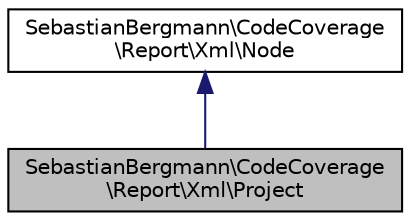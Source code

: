 digraph "SebastianBergmann\CodeCoverage\Report\Xml\Project"
{
  edge [fontname="Helvetica",fontsize="10",labelfontname="Helvetica",labelfontsize="10"];
  node [fontname="Helvetica",fontsize="10",shape=record];
  Node2 [label="SebastianBergmann\\CodeCoverage\l\\Report\\Xml\\Project",height=0.2,width=0.4,color="black", fillcolor="grey75", style="filled", fontcolor="black"];
  Node3 -> Node2 [dir="back",color="midnightblue",fontsize="10",style="solid",fontname="Helvetica"];
  Node3 [label="SebastianBergmann\\CodeCoverage\l\\Report\\Xml\\Node",height=0.2,width=0.4,color="black", fillcolor="white", style="filled",URL="$classSebastianBergmann_1_1CodeCoverage_1_1Report_1_1Xml_1_1Node.html"];
}

